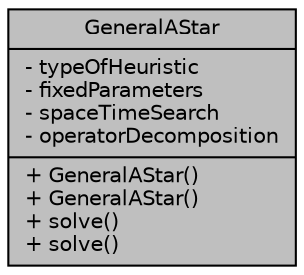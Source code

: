 digraph "GeneralAStar"
{
 // INTERACTIVE_SVG=YES
 // LATEX_PDF_SIZE
  edge [fontname="Helvetica",fontsize="10",labelfontname="Helvetica",labelfontsize="10"];
  node [fontname="Helvetica",fontsize="10",shape=record];
  Node1 [label="{GeneralAStar\n|- typeOfHeuristic\l- fixedParameters\l- spaceTimeSearch\l- operatorDecomposition\l|+ GeneralAStar()\l+ GeneralAStar()\l+ solve()\l+ solve()\l}",height=0.2,width=0.4,color="black", fillcolor="grey75", style="filled", fontcolor="black",tooltip=" "];
}
